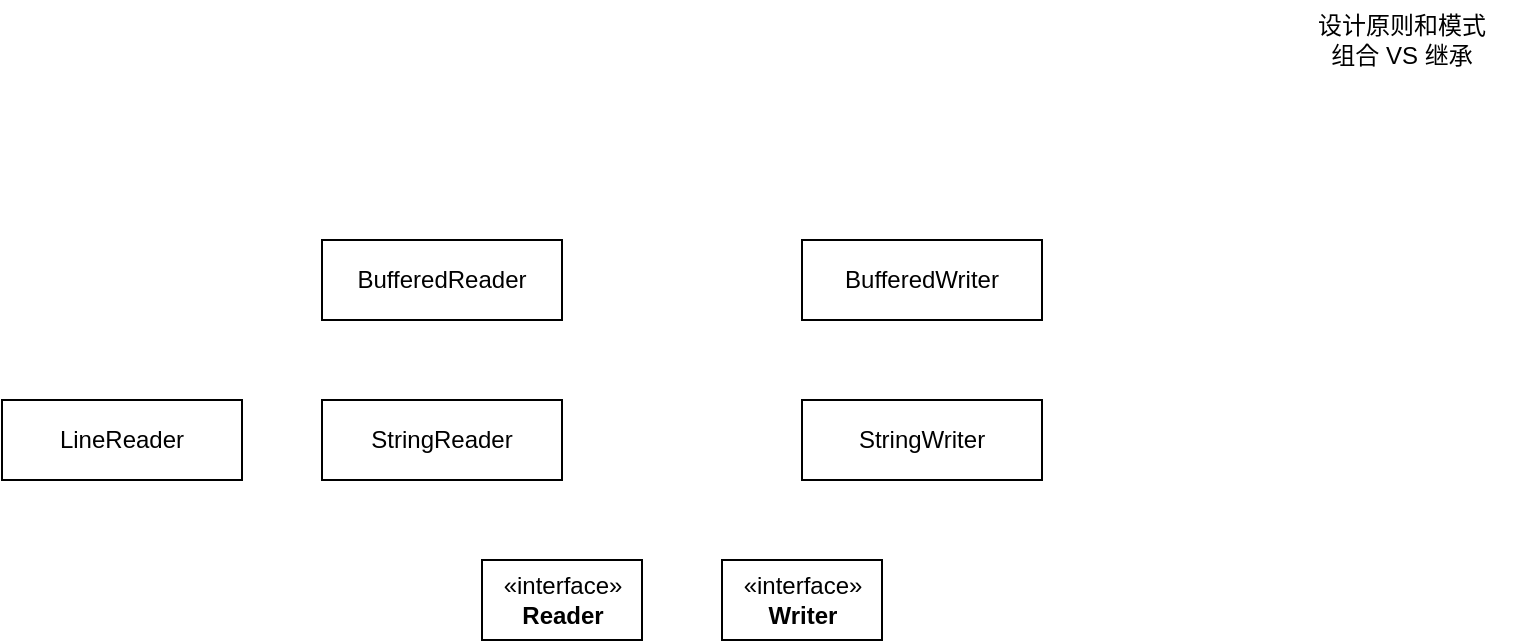 <mxfile version="15.5.0" type="github">
  <diagram id="Y1k46RrJt--qStaw8tTg" name="Page-1">
    <mxGraphModel dx="1038" dy="583" grid="1" gridSize="10" guides="1" tooltips="1" connect="1" arrows="1" fold="1" page="1" pageScale="1" pageWidth="850" pageHeight="1100" math="0" shadow="0">
      <root>
        <mxCell id="0" />
        <mxCell id="1" parent="0" />
        <mxCell id="9MLOwbgrIN54g-Xwev5y-3" value="BufferedReader" style="rounded=0;whiteSpace=wrap;html=1;" vertex="1" parent="1">
          <mxGeometry x="240" y="160" width="120" height="40" as="geometry" />
        </mxCell>
        <mxCell id="9MLOwbgrIN54g-Xwev5y-4" value="BufferedWriter" style="rounded=0;whiteSpace=wrap;html=1;" vertex="1" parent="1">
          <mxGeometry x="480" y="160" width="120" height="40" as="geometry" />
        </mxCell>
        <mxCell id="9MLOwbgrIN54g-Xwev5y-5" value="LineReader" style="rounded=0;whiteSpace=wrap;html=1;" vertex="1" parent="1">
          <mxGeometry x="80" y="240" width="120" height="40" as="geometry" />
        </mxCell>
        <mxCell id="9MLOwbgrIN54g-Xwev5y-6" value="设计原则和模式&lt;br&gt;组合 VS 继承" style="text;html=1;strokeColor=none;fillColor=none;align=center;verticalAlign=middle;whiteSpace=wrap;rounded=0;" vertex="1" parent="1">
          <mxGeometry x="720" y="40" width="120" height="40" as="geometry" />
        </mxCell>
        <mxCell id="9MLOwbgrIN54g-Xwev5y-9" value="«interface»&lt;br&gt;&lt;b&gt;Reader&lt;/b&gt;" style="html=1;" vertex="1" parent="1">
          <mxGeometry x="320" y="320" width="80" height="40" as="geometry" />
        </mxCell>
        <mxCell id="9MLOwbgrIN54g-Xwev5y-10" value="«interface»&lt;br&gt;&lt;b&gt;Writer&lt;/b&gt;" style="html=1;" vertex="1" parent="1">
          <mxGeometry x="440" y="320" width="80" height="40" as="geometry" />
        </mxCell>
        <mxCell id="9MLOwbgrIN54g-Xwev5y-12" value="StringReader" style="rounded=0;whiteSpace=wrap;html=1;" vertex="1" parent="1">
          <mxGeometry x="240" y="240" width="120" height="40" as="geometry" />
        </mxCell>
        <mxCell id="9MLOwbgrIN54g-Xwev5y-13" value="StringWriter" style="rounded=0;whiteSpace=wrap;html=1;" vertex="1" parent="1">
          <mxGeometry x="480" y="240" width="120" height="40" as="geometry" />
        </mxCell>
      </root>
    </mxGraphModel>
  </diagram>
</mxfile>
